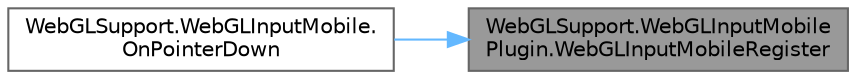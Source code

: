 digraph "WebGLSupport.WebGLInputMobilePlugin.WebGLInputMobileRegister"
{
 // LATEX_PDF_SIZE
  bgcolor="transparent";
  edge [fontname=Helvetica,fontsize=10,labelfontname=Helvetica,labelfontsize=10];
  node [fontname=Helvetica,fontsize=10,shape=box,height=0.2,width=0.4];
  rankdir="RL";
  Node1 [id="Node000001",label="WebGLSupport.WebGLInputMobile\lPlugin.WebGLInputMobileRegister",height=0.2,width=0.4,color="gray40", fillcolor="grey60", style="filled", fontcolor="black",tooltip="ID を割り振り"];
  Node1 -> Node2 [id="edge1_Node000001_Node000002",dir="back",color="steelblue1",style="solid",tooltip=" "];
  Node2 [id="Node000002",label="WebGLSupport.WebGLInputMobile.\lOnPointerDown",height=0.2,width=0.4,color="grey40", fillcolor="white", style="filled",URL="$class_web_g_l_support_1_1_web_g_l_input_mobile.html#ad2eac8152ce07d14401248b036e423d0",tooltip="押されたら、touchend イベントを登録する"];
}
